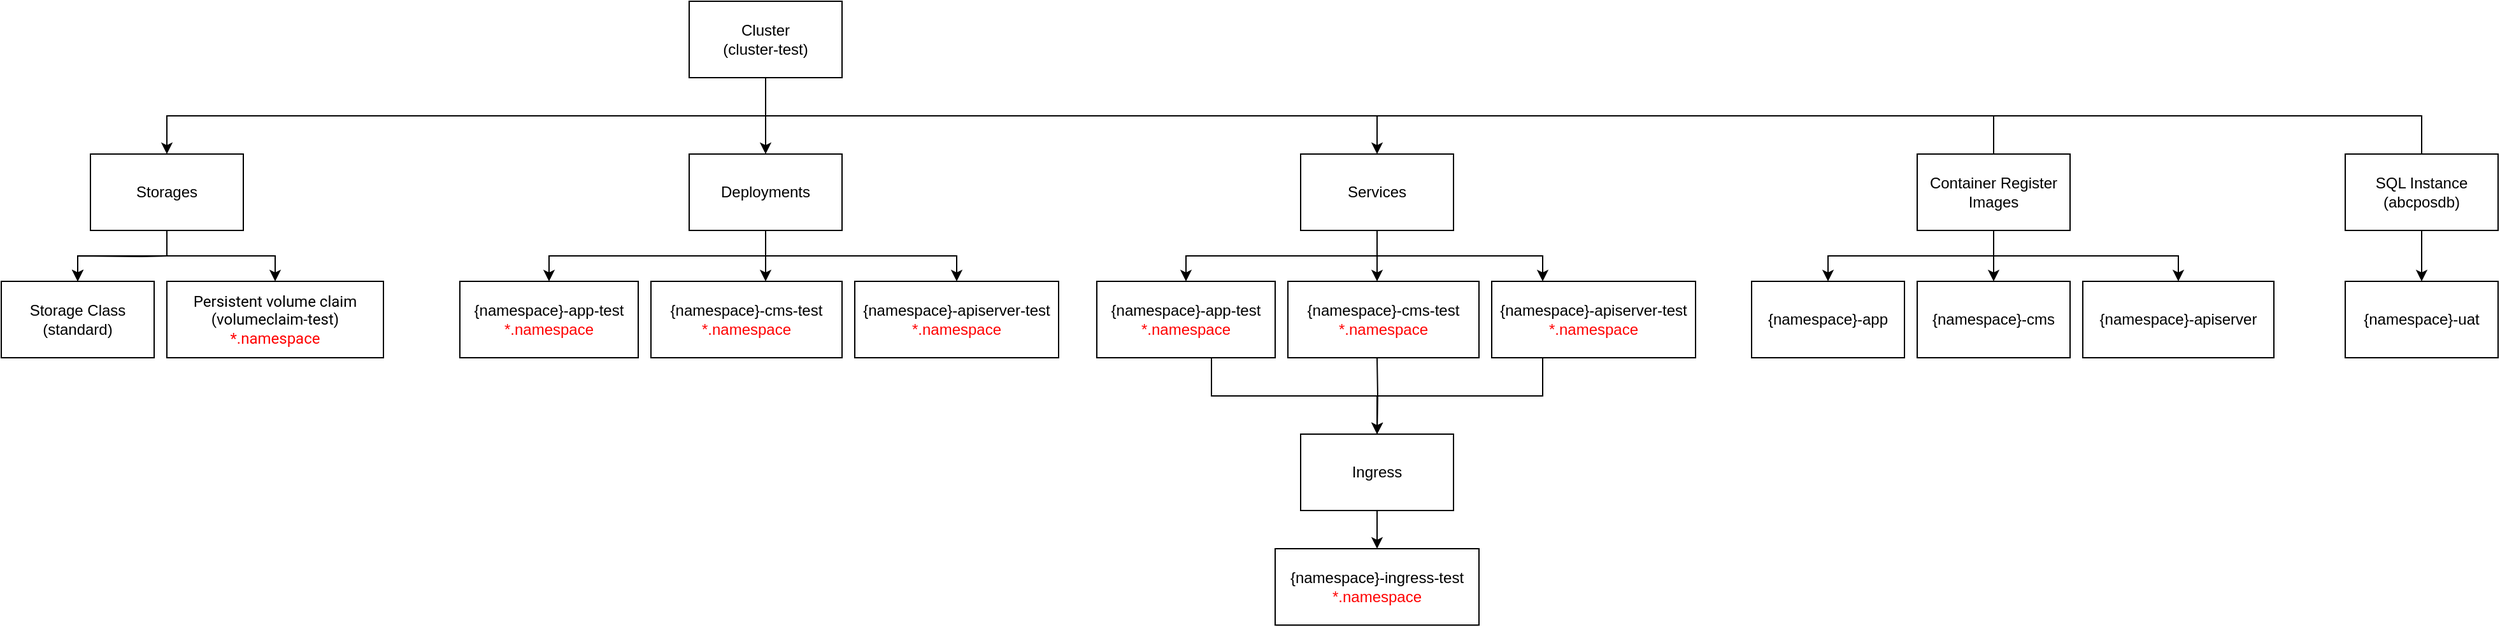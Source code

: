 <mxfile version="13.9.3" type="github"><diagram id="l3i6k4ele04tYZ_5pPGV" name="Page-1"><mxGraphModel dx="1615" dy="512" grid="1" gridSize="10" guides="1" tooltips="1" connect="1" arrows="1" fold="1" page="1" pageScale="1" pageWidth="827" pageHeight="1169" math="0" shadow="0"><root><mxCell id="0"/><mxCell id="1" parent="0"/><mxCell id="aGBDEbrNjLcxzXmA5lV--4" value="" style="edgeStyle=orthogonalEdgeStyle;rounded=0;orthogonalLoop=1;jettySize=auto;html=1;" edge="1" parent="1" target="aGBDEbrNjLcxzXmA5lV--3"><mxGeometry relative="1" as="geometry"><mxPoint x="470" y="160" as="sourcePoint"/><Array as="points"><mxPoint x="410" y="160"/><mxPoint x="100" y="160"/></Array></mxGeometry></mxCell><mxCell id="aGBDEbrNjLcxzXmA5lV--11" style="edgeStyle=orthogonalEdgeStyle;rounded=0;orthogonalLoop=1;jettySize=auto;html=1;" edge="1" parent="1" source="aGBDEbrNjLcxzXmA5lV--1" target="aGBDEbrNjLcxzXmA5lV--10"><mxGeometry relative="1" as="geometry"/></mxCell><mxCell id="aGBDEbrNjLcxzXmA5lV--1" value="Cluster&lt;br&gt;(cluster-test)" style="rounded=0;whiteSpace=wrap;html=1;" vertex="1" parent="1"><mxGeometry x="410" y="70" width="120" height="60" as="geometry"/></mxCell><mxCell id="aGBDEbrNjLcxzXmA5lV--6" value="" style="edgeStyle=orthogonalEdgeStyle;rounded=0;orthogonalLoop=1;jettySize=auto;html=1;" edge="1" parent="1" source="aGBDEbrNjLcxzXmA5lV--3" target="aGBDEbrNjLcxzXmA5lV--5"><mxGeometry relative="1" as="geometry"/></mxCell><mxCell id="aGBDEbrNjLcxzXmA5lV--7" value="" style="edgeStyle=orthogonalEdgeStyle;rounded=0;orthogonalLoop=1;jettySize=auto;html=1;" edge="1" parent="1" target="aGBDEbrNjLcxzXmA5lV--5"><mxGeometry relative="1" as="geometry"><mxPoint y="270" as="sourcePoint"/></mxGeometry></mxCell><mxCell id="aGBDEbrNjLcxzXmA5lV--9" style="edgeStyle=orthogonalEdgeStyle;rounded=0;orthogonalLoop=1;jettySize=auto;html=1;entryX=0.5;entryY=0;entryDx=0;entryDy=0;" edge="1" parent="1" source="aGBDEbrNjLcxzXmA5lV--3" target="aGBDEbrNjLcxzXmA5lV--8"><mxGeometry relative="1" as="geometry"/></mxCell><mxCell id="aGBDEbrNjLcxzXmA5lV--3" value="Storages" style="rounded=0;whiteSpace=wrap;html=1;" vertex="1" parent="1"><mxGeometry x="-60" y="190" width="120" height="60" as="geometry"/></mxCell><mxCell id="aGBDEbrNjLcxzXmA5lV--5" value="Storage Class&lt;br&gt;(standard)" style="rounded=0;whiteSpace=wrap;html=1;" vertex="1" parent="1"><mxGeometry x="-130" y="290" width="120" height="60" as="geometry"/></mxCell><mxCell id="aGBDEbrNjLcxzXmA5lV--8" value="&lt;font style=&quot;font-size: 12px&quot;&gt;&lt;span style=&quot;background-color: rgb(255 , 255 , 255)&quot;&gt;&lt;font face=&quot;roboto&quot; style=&quot;font-size: 12px&quot;&gt;Persistent volume claim&lt;/font&gt;&lt;br&gt;&lt;font face=&quot;roboto&quot; style=&quot;font-size: 12px&quot;&gt;(volumeclaim-test)&lt;/font&gt;&lt;br&gt;&lt;/span&gt;&lt;span style=&quot;font-family: &amp;#34;roboto&amp;#34; ; background-color: rgb(255 , 255 , 255)&quot;&gt;&lt;font color=&quot;#ff0000&quot; style=&quot;font-size: 12px&quot;&gt;*.namespace&lt;/font&gt;&lt;/span&gt;&lt;/font&gt;&lt;span style=&quot;background-color: rgb(255 , 255 , 255)&quot;&gt;&lt;br&gt;&lt;/span&gt;" style="rounded=0;whiteSpace=wrap;html=1;" vertex="1" parent="1"><mxGeometry y="290" width="170" height="60" as="geometry"/></mxCell><mxCell id="aGBDEbrNjLcxzXmA5lV--15" value="" style="edgeStyle=orthogonalEdgeStyle;rounded=0;orthogonalLoop=1;jettySize=auto;html=1;" edge="1" parent="1" source="aGBDEbrNjLcxzXmA5lV--10" target="aGBDEbrNjLcxzXmA5lV--13"><mxGeometry relative="1" as="geometry"><Array as="points"><mxPoint x="470" y="280"/><mxPoint x="470" y="280"/></Array></mxGeometry></mxCell><mxCell id="aGBDEbrNjLcxzXmA5lV--16" style="edgeStyle=orthogonalEdgeStyle;rounded=0;orthogonalLoop=1;jettySize=auto;html=1;entryX=0.5;entryY=0;entryDx=0;entryDy=0;" edge="1" parent="1" target="aGBDEbrNjLcxzXmA5lV--12"><mxGeometry relative="1" as="geometry"><mxPoint x="470" y="270" as="sourcePoint"/><Array as="points"><mxPoint x="300" y="270"/></Array></mxGeometry></mxCell><mxCell id="aGBDEbrNjLcxzXmA5lV--17" style="edgeStyle=orthogonalEdgeStyle;rounded=0;orthogonalLoop=1;jettySize=auto;html=1;entryX=0.5;entryY=0;entryDx=0;entryDy=0;" edge="1" parent="1" target="aGBDEbrNjLcxzXmA5lV--14"><mxGeometry relative="1" as="geometry"><mxPoint x="470" y="270" as="sourcePoint"/><Array as="points"><mxPoint x="620" y="270"/></Array></mxGeometry></mxCell><mxCell id="aGBDEbrNjLcxzXmA5lV--10" value="Deployments" style="rounded=0;whiteSpace=wrap;html=1;" vertex="1" parent="1"><mxGeometry x="410" y="190" width="120" height="60" as="geometry"/></mxCell><mxCell id="aGBDEbrNjLcxzXmA5lV--12" value="{namespace}-app-test&lt;br&gt;&lt;font color=&quot;#ff0000&quot;&gt;*.namespace&lt;/font&gt;" style="rounded=0;whiteSpace=wrap;html=1;" vertex="1" parent="1"><mxGeometry x="230" y="290" width="140" height="60" as="geometry"/></mxCell><mxCell id="aGBDEbrNjLcxzXmA5lV--13" value="{namespace}-cms-test&lt;br&gt;&lt;font color=&quot;#ff0000&quot;&gt;*.namespace&lt;/font&gt;" style="rounded=0;whiteSpace=wrap;html=1;" vertex="1" parent="1"><mxGeometry x="380" y="290" width="150" height="60" as="geometry"/></mxCell><mxCell id="aGBDEbrNjLcxzXmA5lV--14" value="{namespace}-apiserver-test&lt;br&gt;&lt;font color=&quot;#ff0000&quot;&gt;*.namespace&lt;/font&gt;" style="rounded=0;whiteSpace=wrap;html=1;" vertex="1" parent="1"><mxGeometry x="540" y="290" width="160" height="60" as="geometry"/></mxCell><mxCell id="aGBDEbrNjLcxzXmA5lV--18" value="" style="edgeStyle=orthogonalEdgeStyle;rounded=0;orthogonalLoop=1;jettySize=auto;html=1;" edge="1" parent="1" source="aGBDEbrNjLcxzXmA5lV--21"><mxGeometry relative="1" as="geometry"><mxPoint x="950" y="290" as="targetPoint"/></mxGeometry></mxCell><mxCell id="aGBDEbrNjLcxzXmA5lV--19" style="edgeStyle=orthogonalEdgeStyle;rounded=0;orthogonalLoop=1;jettySize=auto;html=1;" edge="1" parent="1"><mxGeometry relative="1" as="geometry"><Array as="points"><mxPoint x="800" y="270"/></Array><mxPoint x="950" y="270" as="sourcePoint"/><mxPoint x="800" y="290" as="targetPoint"/></mxGeometry></mxCell><mxCell id="aGBDEbrNjLcxzXmA5lV--20" style="edgeStyle=orthogonalEdgeStyle;rounded=0;orthogonalLoop=1;jettySize=auto;html=1;entryX=0.5;entryY=0;entryDx=0;entryDy=0;" edge="1" parent="1"><mxGeometry relative="1" as="geometry"><Array as="points"><mxPoint x="950" y="270"/><mxPoint x="1080" y="270"/></Array><mxPoint x="950" y="270" as="sourcePoint"/><mxPoint x="1080" y="290" as="targetPoint"/></mxGeometry></mxCell><mxCell id="aGBDEbrNjLcxzXmA5lV--21" value="Services" style="rounded=0;whiteSpace=wrap;html=1;" vertex="1" parent="1"><mxGeometry x="890" y="190" width="120" height="60" as="geometry"/></mxCell><mxCell id="aGBDEbrNjLcxzXmA5lV--35" style="edgeStyle=orthogonalEdgeStyle;rounded=0;orthogonalLoop=1;jettySize=auto;html=1;entryX=0.5;entryY=0;entryDx=0;entryDy=0;" edge="1" parent="1" target="aGBDEbrNjLcxzXmA5lV--34"><mxGeometry relative="1" as="geometry"><mxPoint x="820" y="350.0" as="sourcePoint"/><Array as="points"><mxPoint x="820" y="380"/><mxPoint x="950" y="380"/></Array></mxGeometry></mxCell><mxCell id="aGBDEbrNjLcxzXmA5lV--37" style="edgeStyle=orthogonalEdgeStyle;rounded=0;orthogonalLoop=1;jettySize=auto;html=1;" edge="1" parent="1" target="aGBDEbrNjLcxzXmA5lV--34"><mxGeometry relative="1" as="geometry"><mxPoint x="950" y="350.0" as="sourcePoint"/></mxGeometry></mxCell><mxCell id="aGBDEbrNjLcxzXmA5lV--36" style="edgeStyle=orthogonalEdgeStyle;rounded=0;orthogonalLoop=1;jettySize=auto;html=1;endArrow=none;endFill=0;" edge="1" parent="1"><mxGeometry relative="1" as="geometry"><mxPoint x="950" y="380" as="targetPoint"/><mxPoint x="1080" y="350.0" as="sourcePoint"/><Array as="points"><mxPoint x="1080" y="380"/><mxPoint x="950" y="380"/></Array></mxGeometry></mxCell><mxCell id="aGBDEbrNjLcxzXmA5lV--25" value="" style="edgeStyle=orthogonalEdgeStyle;rounded=0;orthogonalLoop=1;jettySize=auto;html=1;entryX=0.5;entryY=0;entryDx=0;entryDy=0;" edge="1" parent="1" target="aGBDEbrNjLcxzXmA5lV--21"><mxGeometry relative="1" as="geometry"><mxPoint x="470" y="160" as="sourcePoint"/><mxPoint x="80" y="200" as="targetPoint"/><Array as="points"><mxPoint x="480" y="160"/><mxPoint x="890" y="160"/></Array></mxGeometry></mxCell><mxCell id="aGBDEbrNjLcxzXmA5lV--60" value="" style="edgeStyle=orthogonalEdgeStyle;rounded=0;orthogonalLoop=1;jettySize=auto;html=1;endArrow=classic;endFill=1;" edge="1" parent="1" source="aGBDEbrNjLcxzXmA5lV--34" target="aGBDEbrNjLcxzXmA5lV--59"><mxGeometry relative="1" as="geometry"/></mxCell><mxCell id="aGBDEbrNjLcxzXmA5lV--34" value="Ingress" style="rounded=0;whiteSpace=wrap;html=1;" vertex="1" parent="1"><mxGeometry x="890" y="410" width="120" height="60" as="geometry"/></mxCell><mxCell id="aGBDEbrNjLcxzXmA5lV--38" value="" style="edgeStyle=orthogonalEdgeStyle;rounded=0;orthogonalLoop=1;jettySize=auto;html=1;" edge="1" parent="1" source="aGBDEbrNjLcxzXmA5lV--41" target="aGBDEbrNjLcxzXmA5lV--43"><mxGeometry relative="1" as="geometry"/></mxCell><mxCell id="aGBDEbrNjLcxzXmA5lV--39" style="edgeStyle=orthogonalEdgeStyle;rounded=0;orthogonalLoop=1;jettySize=auto;html=1;entryX=0.5;entryY=0;entryDx=0;entryDy=0;" edge="1" parent="1" target="aGBDEbrNjLcxzXmA5lV--42"><mxGeometry relative="1" as="geometry"><Array as="points"><mxPoint x="1434" y="270"/><mxPoint x="1304" y="270"/></Array><mxPoint x="1434" y="270" as="sourcePoint"/></mxGeometry></mxCell><mxCell id="aGBDEbrNjLcxzXmA5lV--40" style="edgeStyle=orthogonalEdgeStyle;rounded=0;orthogonalLoop=1;jettySize=auto;html=1;entryX=0.5;entryY=0;entryDx=0;entryDy=0;" edge="1" parent="1" target="aGBDEbrNjLcxzXmA5lV--44"><mxGeometry relative="1" as="geometry"><Array as="points"><mxPoint x="1434" y="270"/><mxPoint x="1579" y="270"/></Array><mxPoint x="1434" y="270" as="sourcePoint"/></mxGeometry></mxCell><mxCell id="aGBDEbrNjLcxzXmA5lV--46" style="edgeStyle=orthogonalEdgeStyle;rounded=0;orthogonalLoop=1;jettySize=auto;html=1;endArrow=none;endFill=0;" edge="1" parent="1" source="aGBDEbrNjLcxzXmA5lV--41"><mxGeometry relative="1" as="geometry"><mxPoint x="890" y="160" as="targetPoint"/><Array as="points"><mxPoint x="1434" y="160"/></Array></mxGeometry></mxCell><mxCell id="aGBDEbrNjLcxzXmA5lV--41" value="Container Register&lt;br&gt;Images" style="rounded=0;whiteSpace=wrap;html=1;" vertex="1" parent="1"><mxGeometry x="1374" y="190" width="120" height="60" as="geometry"/></mxCell><mxCell id="aGBDEbrNjLcxzXmA5lV--42" value="{namespace}-app" style="rounded=0;whiteSpace=wrap;html=1;" vertex="1" parent="1"><mxGeometry x="1244" y="290" width="120" height="60" as="geometry"/></mxCell><mxCell id="aGBDEbrNjLcxzXmA5lV--43" value="{namespace}-cms" style="rounded=0;whiteSpace=wrap;html=1;" vertex="1" parent="1"><mxGeometry x="1374" y="290" width="120" height="60" as="geometry"/></mxCell><mxCell id="aGBDEbrNjLcxzXmA5lV--44" value="{namespace}-apiserver" style="rounded=0;whiteSpace=wrap;html=1;" vertex="1" parent="1"><mxGeometry x="1504" y="290" width="150" height="60" as="geometry"/></mxCell><mxCell id="aGBDEbrNjLcxzXmA5lV--48" value="" style="edgeStyle=orthogonalEdgeStyle;rounded=0;orthogonalLoop=1;jettySize=auto;html=1;" edge="1" parent="1" source="aGBDEbrNjLcxzXmA5lV--51" target="aGBDEbrNjLcxzXmA5lV--53"><mxGeometry relative="1" as="geometry"/></mxCell><mxCell id="aGBDEbrNjLcxzXmA5lV--55" style="edgeStyle=orthogonalEdgeStyle;rounded=0;orthogonalLoop=1;jettySize=auto;html=1;endArrow=none;endFill=0;" edge="1" parent="1" source="aGBDEbrNjLcxzXmA5lV--51"><mxGeometry relative="1" as="geometry"><mxPoint x="1300" y="160" as="targetPoint"/><Array as="points"><mxPoint x="1770" y="160"/></Array></mxGeometry></mxCell><mxCell id="aGBDEbrNjLcxzXmA5lV--51" value="SQL Instance&lt;br&gt;(abcposdb)" style="rounded=0;whiteSpace=wrap;html=1;" vertex="1" parent="1"><mxGeometry x="1710" y="190" width="120" height="60" as="geometry"/></mxCell><mxCell id="aGBDEbrNjLcxzXmA5lV--53" value="{namespace}-uat" style="rounded=0;whiteSpace=wrap;html=1;" vertex="1" parent="1"><mxGeometry x="1710" y="290" width="120" height="60" as="geometry"/></mxCell><mxCell id="aGBDEbrNjLcxzXmA5lV--56" value="{namespace}-app-test&lt;br&gt;&lt;font color=&quot;#ff0000&quot;&gt;*.namespace&lt;/font&gt;" style="rounded=0;whiteSpace=wrap;html=1;" vertex="1" parent="1"><mxGeometry x="730" y="290" width="140" height="60" as="geometry"/></mxCell><mxCell id="aGBDEbrNjLcxzXmA5lV--57" value="{namespace}-cms-test&lt;br&gt;&lt;font color=&quot;#ff0000&quot;&gt;*.namespace&lt;/font&gt;" style="rounded=0;whiteSpace=wrap;html=1;" vertex="1" parent="1"><mxGeometry x="880" y="290" width="150" height="60" as="geometry"/></mxCell><mxCell id="aGBDEbrNjLcxzXmA5lV--58" value="{namespace}-apiserver-test&lt;br&gt;&lt;font color=&quot;#ff0000&quot;&gt;*.namespace&lt;/font&gt;" style="rounded=0;whiteSpace=wrap;html=1;" vertex="1" parent="1"><mxGeometry x="1040" y="290" width="160" height="60" as="geometry"/></mxCell><mxCell id="aGBDEbrNjLcxzXmA5lV--59" value="{namespace}-ingress-test&lt;br&gt;&lt;font color=&quot;#ff0000&quot;&gt;*.namespace&lt;/font&gt;" style="rounded=0;whiteSpace=wrap;html=1;" vertex="1" parent="1"><mxGeometry x="870" y="500" width="160" height="60" as="geometry"/></mxCell></root></mxGraphModel></diagram></mxfile>